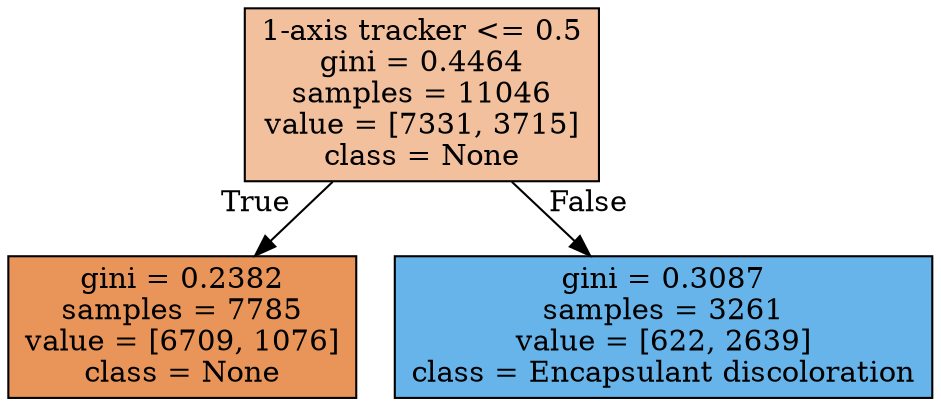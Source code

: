 digraph Tree {
node [shape=box, style="filled", color="black"] ;
0 [label="1-axis tracker <= 0.5\ngini = 0.4464\nsamples = 11046\nvalue = [7331, 3715]\nclass = None", fillcolor="#e581397e"] ;
1 [label="gini = 0.2382\nsamples = 7785\nvalue = [6709, 1076]\nclass = None", fillcolor="#e58139d6"] ;
0 -> 1 [labeldistance=2.5, labelangle=45, headlabel="True"] ;
2 [label="gini = 0.3087\nsamples = 3261\nvalue = [622, 2639]\nclass = Encapsulant discoloration", fillcolor="#399de5c3"] ;
0 -> 2 [labeldistance=2.5, labelangle=-45, headlabel="False"] ;
}